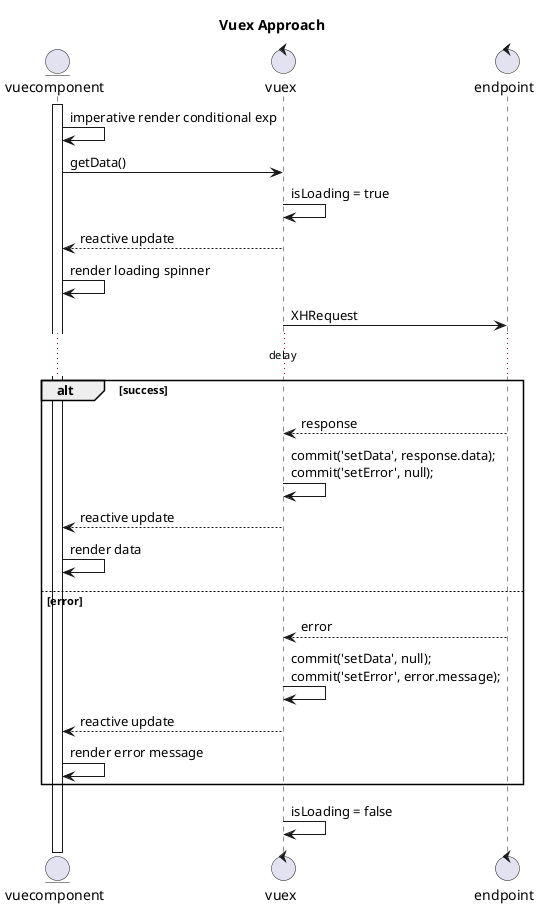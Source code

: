 @startuml
!pragma teoz true
skinparam nodesep 50

title Vuex Approach
entity vuecomponent
control vuex
control endpoint

activate vuecomponent
vuecomponent -> vuecomponent: imperative render conditional exp
vuecomponent -> vuex: getData()
vuex -> vuex: isLoading = true
vuex --> vuecomponent: reactive update
vuecomponent -> vuecomponent: render loading spinner
vuex -> endpoint: XHRequest
... delay ...

alt success
endpoint --> vuex: response
vuex -> vuex : commit('setData', response.data);\ncommit('setError', null);
vuex --> vuecomponent: reactive update
vuecomponent -> vuecomponent: render data

else error
endpoint --> vuex: error
vuex -> vuex: commit('setData', null);\ncommit('setError', error.message);
vuex --> vuecomponent: reactive update
vuecomponent -> vuecomponent: render error message
end

vuex -> vuex: isLoading = false
@enduml